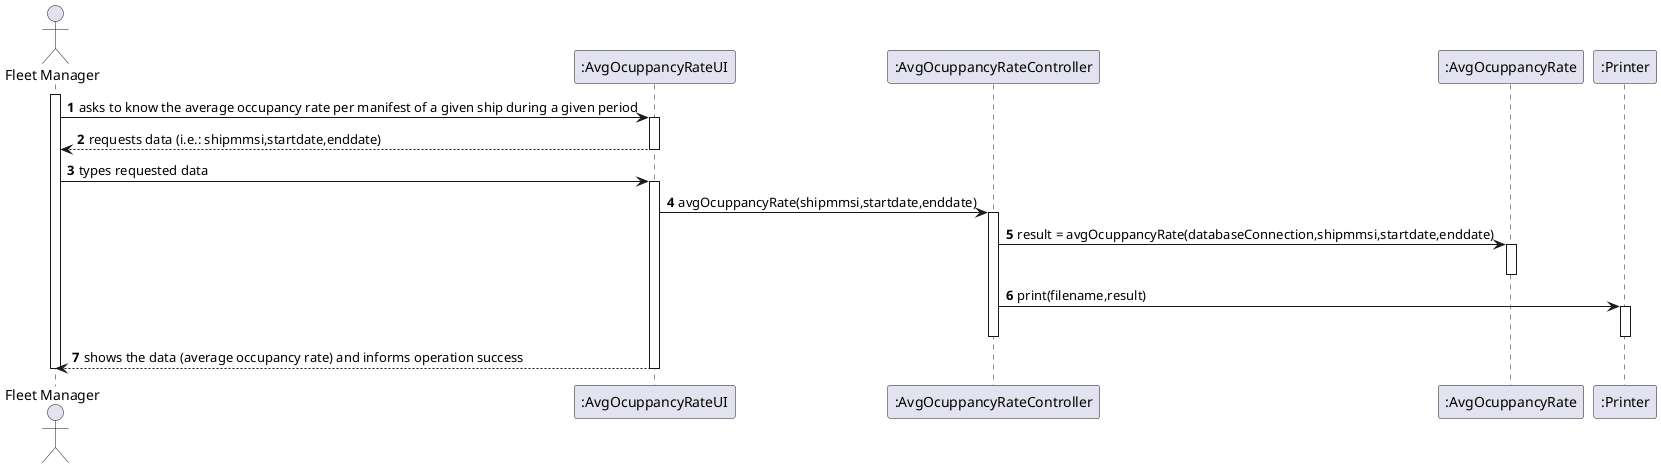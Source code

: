 @startuml
'https://plantuml.com/sequence-diagram

autonumber
actor "Fleet Manager" as FM
participant ":AvgOcuppancyRateUI" as AORUI
participant ":AvgOcuppancyRateController" as AORC
participant ":AvgOcuppancyRate" as AOR
participant ":Printer" as P
activate FM
FM -> AORUI: asks to know the average occupancy rate per manifest of a given ship during a given period
activate AORUI
AORUI --> FM : requests data (i.e.: shipmmsi,startdate,enddate)
deactivate AORUI

FM -> AORUI: types requested data
activate AORUI
AORUI -> AORC : avgOcuppancyRate(shipmmsi,startdate,enddate)
activate AORC
AORC -> AOR : result = avgOcuppancyRate(databaseConnection,shipmmsi,startdate,enddate)
activate AOR
deactivate AOR
AORC -> P : print(filename,result)
activate P
deactivate P
deactivate AORC
AORUI --> FM : shows the data (average occupancy rate) and informs operation success
deactivate AORC
deactivate AORUI
deactivate FM
@enduml